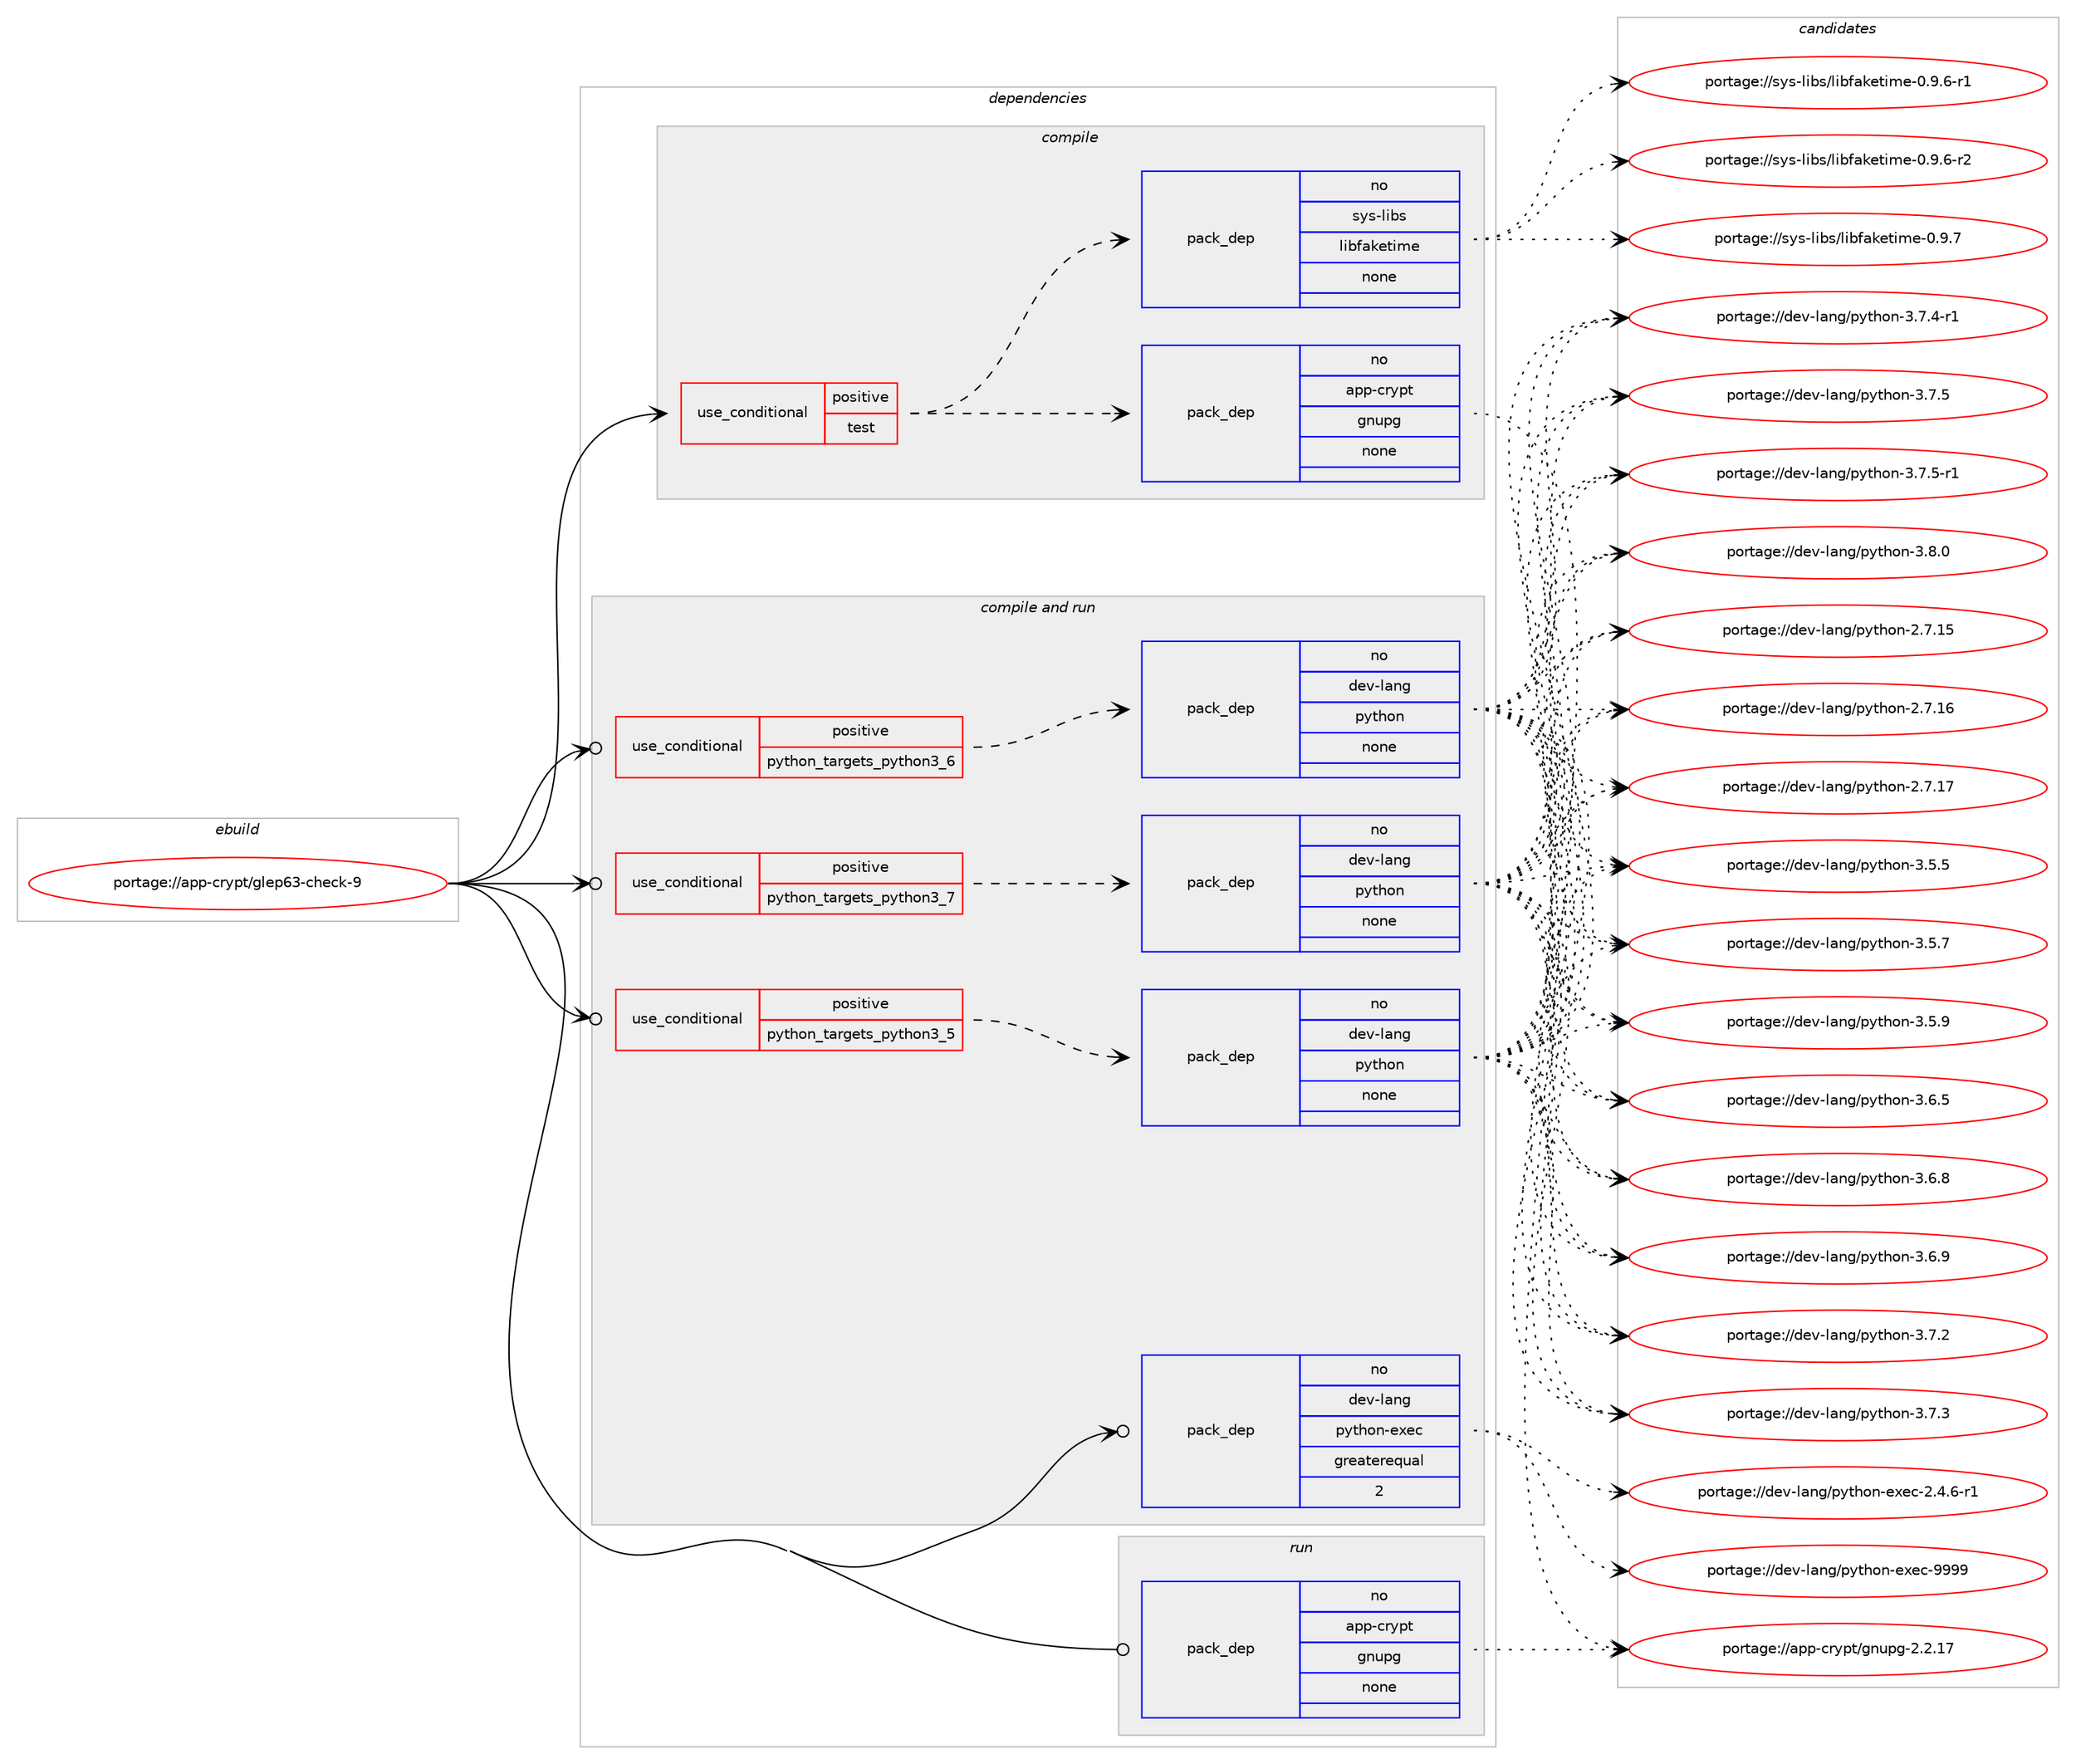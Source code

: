 digraph prolog {

# *************
# Graph options
# *************

newrank=true;
concentrate=true;
compound=true;
graph [rankdir=LR,fontname=Helvetica,fontsize=10,ranksep=1.5];#, ranksep=2.5, nodesep=0.2];
edge  [arrowhead=vee];
node  [fontname=Helvetica,fontsize=10];

# **********
# The ebuild
# **********

subgraph cluster_leftcol {
color=gray;
rank=same;
label=<<i>ebuild</i>>;
id [label="portage://app-crypt/glep63-check-9", color=red, width=4, href="../app-crypt/glep63-check-9.svg"];
}

# ****************
# The dependencies
# ****************

subgraph cluster_midcol {
color=gray;
label=<<i>dependencies</i>>;
subgraph cluster_compile {
fillcolor="#eeeeee";
style=filled;
label=<<i>compile</i>>;
subgraph cond3272 {
dependency12652 [label=<<TABLE BORDER="0" CELLBORDER="1" CELLSPACING="0" CELLPADDING="4"><TR><TD ROWSPAN="3" CELLPADDING="10">use_conditional</TD></TR><TR><TD>positive</TD></TR><TR><TD>test</TD></TR></TABLE>>, shape=none, color=red];
subgraph pack9166 {
dependency12653 [label=<<TABLE BORDER="0" CELLBORDER="1" CELLSPACING="0" CELLPADDING="4" WIDTH="220"><TR><TD ROWSPAN="6" CELLPADDING="30">pack_dep</TD></TR><TR><TD WIDTH="110">no</TD></TR><TR><TD>app-crypt</TD></TR><TR><TD>gnupg</TD></TR><TR><TD>none</TD></TR><TR><TD></TD></TR></TABLE>>, shape=none, color=blue];
}
dependency12652:e -> dependency12653:w [weight=20,style="dashed",arrowhead="vee"];
subgraph pack9167 {
dependency12654 [label=<<TABLE BORDER="0" CELLBORDER="1" CELLSPACING="0" CELLPADDING="4" WIDTH="220"><TR><TD ROWSPAN="6" CELLPADDING="30">pack_dep</TD></TR><TR><TD WIDTH="110">no</TD></TR><TR><TD>sys-libs</TD></TR><TR><TD>libfaketime</TD></TR><TR><TD>none</TD></TR><TR><TD></TD></TR></TABLE>>, shape=none, color=blue];
}
dependency12652:e -> dependency12654:w [weight=20,style="dashed",arrowhead="vee"];
}
id:e -> dependency12652:w [weight=20,style="solid",arrowhead="vee"];
}
subgraph cluster_compileandrun {
fillcolor="#eeeeee";
style=filled;
label=<<i>compile and run</i>>;
subgraph cond3273 {
dependency12655 [label=<<TABLE BORDER="0" CELLBORDER="1" CELLSPACING="0" CELLPADDING="4"><TR><TD ROWSPAN="3" CELLPADDING="10">use_conditional</TD></TR><TR><TD>positive</TD></TR><TR><TD>python_targets_python3_5</TD></TR></TABLE>>, shape=none, color=red];
subgraph pack9168 {
dependency12656 [label=<<TABLE BORDER="0" CELLBORDER="1" CELLSPACING="0" CELLPADDING="4" WIDTH="220"><TR><TD ROWSPAN="6" CELLPADDING="30">pack_dep</TD></TR><TR><TD WIDTH="110">no</TD></TR><TR><TD>dev-lang</TD></TR><TR><TD>python</TD></TR><TR><TD>none</TD></TR><TR><TD></TD></TR></TABLE>>, shape=none, color=blue];
}
dependency12655:e -> dependency12656:w [weight=20,style="dashed",arrowhead="vee"];
}
id:e -> dependency12655:w [weight=20,style="solid",arrowhead="odotvee"];
subgraph cond3274 {
dependency12657 [label=<<TABLE BORDER="0" CELLBORDER="1" CELLSPACING="0" CELLPADDING="4"><TR><TD ROWSPAN="3" CELLPADDING="10">use_conditional</TD></TR><TR><TD>positive</TD></TR><TR><TD>python_targets_python3_6</TD></TR></TABLE>>, shape=none, color=red];
subgraph pack9169 {
dependency12658 [label=<<TABLE BORDER="0" CELLBORDER="1" CELLSPACING="0" CELLPADDING="4" WIDTH="220"><TR><TD ROWSPAN="6" CELLPADDING="30">pack_dep</TD></TR><TR><TD WIDTH="110">no</TD></TR><TR><TD>dev-lang</TD></TR><TR><TD>python</TD></TR><TR><TD>none</TD></TR><TR><TD></TD></TR></TABLE>>, shape=none, color=blue];
}
dependency12657:e -> dependency12658:w [weight=20,style="dashed",arrowhead="vee"];
}
id:e -> dependency12657:w [weight=20,style="solid",arrowhead="odotvee"];
subgraph cond3275 {
dependency12659 [label=<<TABLE BORDER="0" CELLBORDER="1" CELLSPACING="0" CELLPADDING="4"><TR><TD ROWSPAN="3" CELLPADDING="10">use_conditional</TD></TR><TR><TD>positive</TD></TR><TR><TD>python_targets_python3_7</TD></TR></TABLE>>, shape=none, color=red];
subgraph pack9170 {
dependency12660 [label=<<TABLE BORDER="0" CELLBORDER="1" CELLSPACING="0" CELLPADDING="4" WIDTH="220"><TR><TD ROWSPAN="6" CELLPADDING="30">pack_dep</TD></TR><TR><TD WIDTH="110">no</TD></TR><TR><TD>dev-lang</TD></TR><TR><TD>python</TD></TR><TR><TD>none</TD></TR><TR><TD></TD></TR></TABLE>>, shape=none, color=blue];
}
dependency12659:e -> dependency12660:w [weight=20,style="dashed",arrowhead="vee"];
}
id:e -> dependency12659:w [weight=20,style="solid",arrowhead="odotvee"];
subgraph pack9171 {
dependency12661 [label=<<TABLE BORDER="0" CELLBORDER="1" CELLSPACING="0" CELLPADDING="4" WIDTH="220"><TR><TD ROWSPAN="6" CELLPADDING="30">pack_dep</TD></TR><TR><TD WIDTH="110">no</TD></TR><TR><TD>dev-lang</TD></TR><TR><TD>python-exec</TD></TR><TR><TD>greaterequal</TD></TR><TR><TD>2</TD></TR></TABLE>>, shape=none, color=blue];
}
id:e -> dependency12661:w [weight=20,style="solid",arrowhead="odotvee"];
}
subgraph cluster_run {
fillcolor="#eeeeee";
style=filled;
label=<<i>run</i>>;
subgraph pack9172 {
dependency12662 [label=<<TABLE BORDER="0" CELLBORDER="1" CELLSPACING="0" CELLPADDING="4" WIDTH="220"><TR><TD ROWSPAN="6" CELLPADDING="30">pack_dep</TD></TR><TR><TD WIDTH="110">no</TD></TR><TR><TD>app-crypt</TD></TR><TR><TD>gnupg</TD></TR><TR><TD>none</TD></TR><TR><TD></TD></TR></TABLE>>, shape=none, color=blue];
}
id:e -> dependency12662:w [weight=20,style="solid",arrowhead="odot"];
}
}

# **************
# The candidates
# **************

subgraph cluster_choices {
rank=same;
color=gray;
label=<<i>candidates</i>>;

subgraph choice9166 {
color=black;
nodesep=1;
choiceportage9711211245991141211121164710311011711210345504650464955 [label="portage://app-crypt/gnupg-2.2.17", color=red, width=4,href="../app-crypt/gnupg-2.2.17.svg"];
dependency12653:e -> choiceportage9711211245991141211121164710311011711210345504650464955:w [style=dotted,weight="100"];
}
subgraph choice9167 {
color=black;
nodesep=1;
choiceportage11512111545108105981154710810598102971071011161051091014548465746544511449 [label="portage://sys-libs/libfaketime-0.9.6-r1", color=red, width=4,href="../sys-libs/libfaketime-0.9.6-r1.svg"];
choiceportage11512111545108105981154710810598102971071011161051091014548465746544511450 [label="portage://sys-libs/libfaketime-0.9.6-r2", color=red, width=4,href="../sys-libs/libfaketime-0.9.6-r2.svg"];
choiceportage1151211154510810598115471081059810297107101116105109101454846574655 [label="portage://sys-libs/libfaketime-0.9.7", color=red, width=4,href="../sys-libs/libfaketime-0.9.7.svg"];
dependency12654:e -> choiceportage11512111545108105981154710810598102971071011161051091014548465746544511449:w [style=dotted,weight="100"];
dependency12654:e -> choiceportage11512111545108105981154710810598102971071011161051091014548465746544511450:w [style=dotted,weight="100"];
dependency12654:e -> choiceportage1151211154510810598115471081059810297107101116105109101454846574655:w [style=dotted,weight="100"];
}
subgraph choice9168 {
color=black;
nodesep=1;
choiceportage10010111845108971101034711212111610411111045504655464953 [label="portage://dev-lang/python-2.7.15", color=red, width=4,href="../dev-lang/python-2.7.15.svg"];
choiceportage10010111845108971101034711212111610411111045504655464954 [label="portage://dev-lang/python-2.7.16", color=red, width=4,href="../dev-lang/python-2.7.16.svg"];
choiceportage10010111845108971101034711212111610411111045504655464955 [label="portage://dev-lang/python-2.7.17", color=red, width=4,href="../dev-lang/python-2.7.17.svg"];
choiceportage100101118451089711010347112121116104111110455146534653 [label="portage://dev-lang/python-3.5.5", color=red, width=4,href="../dev-lang/python-3.5.5.svg"];
choiceportage100101118451089711010347112121116104111110455146534655 [label="portage://dev-lang/python-3.5.7", color=red, width=4,href="../dev-lang/python-3.5.7.svg"];
choiceportage100101118451089711010347112121116104111110455146534657 [label="portage://dev-lang/python-3.5.9", color=red, width=4,href="../dev-lang/python-3.5.9.svg"];
choiceportage100101118451089711010347112121116104111110455146544653 [label="portage://dev-lang/python-3.6.5", color=red, width=4,href="../dev-lang/python-3.6.5.svg"];
choiceportage100101118451089711010347112121116104111110455146544656 [label="portage://dev-lang/python-3.6.8", color=red, width=4,href="../dev-lang/python-3.6.8.svg"];
choiceportage100101118451089711010347112121116104111110455146544657 [label="portage://dev-lang/python-3.6.9", color=red, width=4,href="../dev-lang/python-3.6.9.svg"];
choiceportage100101118451089711010347112121116104111110455146554650 [label="portage://dev-lang/python-3.7.2", color=red, width=4,href="../dev-lang/python-3.7.2.svg"];
choiceportage100101118451089711010347112121116104111110455146554651 [label="portage://dev-lang/python-3.7.3", color=red, width=4,href="../dev-lang/python-3.7.3.svg"];
choiceportage1001011184510897110103471121211161041111104551465546524511449 [label="portage://dev-lang/python-3.7.4-r1", color=red, width=4,href="../dev-lang/python-3.7.4-r1.svg"];
choiceportage100101118451089711010347112121116104111110455146554653 [label="portage://dev-lang/python-3.7.5", color=red, width=4,href="../dev-lang/python-3.7.5.svg"];
choiceportage1001011184510897110103471121211161041111104551465546534511449 [label="portage://dev-lang/python-3.7.5-r1", color=red, width=4,href="../dev-lang/python-3.7.5-r1.svg"];
choiceportage100101118451089711010347112121116104111110455146564648 [label="portage://dev-lang/python-3.8.0", color=red, width=4,href="../dev-lang/python-3.8.0.svg"];
dependency12656:e -> choiceportage10010111845108971101034711212111610411111045504655464953:w [style=dotted,weight="100"];
dependency12656:e -> choiceportage10010111845108971101034711212111610411111045504655464954:w [style=dotted,weight="100"];
dependency12656:e -> choiceportage10010111845108971101034711212111610411111045504655464955:w [style=dotted,weight="100"];
dependency12656:e -> choiceportage100101118451089711010347112121116104111110455146534653:w [style=dotted,weight="100"];
dependency12656:e -> choiceportage100101118451089711010347112121116104111110455146534655:w [style=dotted,weight="100"];
dependency12656:e -> choiceportage100101118451089711010347112121116104111110455146534657:w [style=dotted,weight="100"];
dependency12656:e -> choiceportage100101118451089711010347112121116104111110455146544653:w [style=dotted,weight="100"];
dependency12656:e -> choiceportage100101118451089711010347112121116104111110455146544656:w [style=dotted,weight="100"];
dependency12656:e -> choiceportage100101118451089711010347112121116104111110455146544657:w [style=dotted,weight="100"];
dependency12656:e -> choiceportage100101118451089711010347112121116104111110455146554650:w [style=dotted,weight="100"];
dependency12656:e -> choiceportage100101118451089711010347112121116104111110455146554651:w [style=dotted,weight="100"];
dependency12656:e -> choiceportage1001011184510897110103471121211161041111104551465546524511449:w [style=dotted,weight="100"];
dependency12656:e -> choiceportage100101118451089711010347112121116104111110455146554653:w [style=dotted,weight="100"];
dependency12656:e -> choiceportage1001011184510897110103471121211161041111104551465546534511449:w [style=dotted,weight="100"];
dependency12656:e -> choiceportage100101118451089711010347112121116104111110455146564648:w [style=dotted,weight="100"];
}
subgraph choice9169 {
color=black;
nodesep=1;
choiceportage10010111845108971101034711212111610411111045504655464953 [label="portage://dev-lang/python-2.7.15", color=red, width=4,href="../dev-lang/python-2.7.15.svg"];
choiceportage10010111845108971101034711212111610411111045504655464954 [label="portage://dev-lang/python-2.7.16", color=red, width=4,href="../dev-lang/python-2.7.16.svg"];
choiceportage10010111845108971101034711212111610411111045504655464955 [label="portage://dev-lang/python-2.7.17", color=red, width=4,href="../dev-lang/python-2.7.17.svg"];
choiceportage100101118451089711010347112121116104111110455146534653 [label="portage://dev-lang/python-3.5.5", color=red, width=4,href="../dev-lang/python-3.5.5.svg"];
choiceportage100101118451089711010347112121116104111110455146534655 [label="portage://dev-lang/python-3.5.7", color=red, width=4,href="../dev-lang/python-3.5.7.svg"];
choiceportage100101118451089711010347112121116104111110455146534657 [label="portage://dev-lang/python-3.5.9", color=red, width=4,href="../dev-lang/python-3.5.9.svg"];
choiceportage100101118451089711010347112121116104111110455146544653 [label="portage://dev-lang/python-3.6.5", color=red, width=4,href="../dev-lang/python-3.6.5.svg"];
choiceportage100101118451089711010347112121116104111110455146544656 [label="portage://dev-lang/python-3.6.8", color=red, width=4,href="../dev-lang/python-3.6.8.svg"];
choiceportage100101118451089711010347112121116104111110455146544657 [label="portage://dev-lang/python-3.6.9", color=red, width=4,href="../dev-lang/python-3.6.9.svg"];
choiceportage100101118451089711010347112121116104111110455146554650 [label="portage://dev-lang/python-3.7.2", color=red, width=4,href="../dev-lang/python-3.7.2.svg"];
choiceportage100101118451089711010347112121116104111110455146554651 [label="portage://dev-lang/python-3.7.3", color=red, width=4,href="../dev-lang/python-3.7.3.svg"];
choiceportage1001011184510897110103471121211161041111104551465546524511449 [label="portage://dev-lang/python-3.7.4-r1", color=red, width=4,href="../dev-lang/python-3.7.4-r1.svg"];
choiceportage100101118451089711010347112121116104111110455146554653 [label="portage://dev-lang/python-3.7.5", color=red, width=4,href="../dev-lang/python-3.7.5.svg"];
choiceportage1001011184510897110103471121211161041111104551465546534511449 [label="portage://dev-lang/python-3.7.5-r1", color=red, width=4,href="../dev-lang/python-3.7.5-r1.svg"];
choiceportage100101118451089711010347112121116104111110455146564648 [label="portage://dev-lang/python-3.8.0", color=red, width=4,href="../dev-lang/python-3.8.0.svg"];
dependency12658:e -> choiceportage10010111845108971101034711212111610411111045504655464953:w [style=dotted,weight="100"];
dependency12658:e -> choiceportage10010111845108971101034711212111610411111045504655464954:w [style=dotted,weight="100"];
dependency12658:e -> choiceportage10010111845108971101034711212111610411111045504655464955:w [style=dotted,weight="100"];
dependency12658:e -> choiceportage100101118451089711010347112121116104111110455146534653:w [style=dotted,weight="100"];
dependency12658:e -> choiceportage100101118451089711010347112121116104111110455146534655:w [style=dotted,weight="100"];
dependency12658:e -> choiceportage100101118451089711010347112121116104111110455146534657:w [style=dotted,weight="100"];
dependency12658:e -> choiceportage100101118451089711010347112121116104111110455146544653:w [style=dotted,weight="100"];
dependency12658:e -> choiceportage100101118451089711010347112121116104111110455146544656:w [style=dotted,weight="100"];
dependency12658:e -> choiceportage100101118451089711010347112121116104111110455146544657:w [style=dotted,weight="100"];
dependency12658:e -> choiceportage100101118451089711010347112121116104111110455146554650:w [style=dotted,weight="100"];
dependency12658:e -> choiceportage100101118451089711010347112121116104111110455146554651:w [style=dotted,weight="100"];
dependency12658:e -> choiceportage1001011184510897110103471121211161041111104551465546524511449:w [style=dotted,weight="100"];
dependency12658:e -> choiceportage100101118451089711010347112121116104111110455146554653:w [style=dotted,weight="100"];
dependency12658:e -> choiceportage1001011184510897110103471121211161041111104551465546534511449:w [style=dotted,weight="100"];
dependency12658:e -> choiceportage100101118451089711010347112121116104111110455146564648:w [style=dotted,weight="100"];
}
subgraph choice9170 {
color=black;
nodesep=1;
choiceportage10010111845108971101034711212111610411111045504655464953 [label="portage://dev-lang/python-2.7.15", color=red, width=4,href="../dev-lang/python-2.7.15.svg"];
choiceportage10010111845108971101034711212111610411111045504655464954 [label="portage://dev-lang/python-2.7.16", color=red, width=4,href="../dev-lang/python-2.7.16.svg"];
choiceportage10010111845108971101034711212111610411111045504655464955 [label="portage://dev-lang/python-2.7.17", color=red, width=4,href="../dev-lang/python-2.7.17.svg"];
choiceportage100101118451089711010347112121116104111110455146534653 [label="portage://dev-lang/python-3.5.5", color=red, width=4,href="../dev-lang/python-3.5.5.svg"];
choiceportage100101118451089711010347112121116104111110455146534655 [label="portage://dev-lang/python-3.5.7", color=red, width=4,href="../dev-lang/python-3.5.7.svg"];
choiceportage100101118451089711010347112121116104111110455146534657 [label="portage://dev-lang/python-3.5.9", color=red, width=4,href="../dev-lang/python-3.5.9.svg"];
choiceportage100101118451089711010347112121116104111110455146544653 [label="portage://dev-lang/python-3.6.5", color=red, width=4,href="../dev-lang/python-3.6.5.svg"];
choiceportage100101118451089711010347112121116104111110455146544656 [label="portage://dev-lang/python-3.6.8", color=red, width=4,href="../dev-lang/python-3.6.8.svg"];
choiceportage100101118451089711010347112121116104111110455146544657 [label="portage://dev-lang/python-3.6.9", color=red, width=4,href="../dev-lang/python-3.6.9.svg"];
choiceportage100101118451089711010347112121116104111110455146554650 [label="portage://dev-lang/python-3.7.2", color=red, width=4,href="../dev-lang/python-3.7.2.svg"];
choiceportage100101118451089711010347112121116104111110455146554651 [label="portage://dev-lang/python-3.7.3", color=red, width=4,href="../dev-lang/python-3.7.3.svg"];
choiceportage1001011184510897110103471121211161041111104551465546524511449 [label="portage://dev-lang/python-3.7.4-r1", color=red, width=4,href="../dev-lang/python-3.7.4-r1.svg"];
choiceportage100101118451089711010347112121116104111110455146554653 [label="portage://dev-lang/python-3.7.5", color=red, width=4,href="../dev-lang/python-3.7.5.svg"];
choiceportage1001011184510897110103471121211161041111104551465546534511449 [label="portage://dev-lang/python-3.7.5-r1", color=red, width=4,href="../dev-lang/python-3.7.5-r1.svg"];
choiceportage100101118451089711010347112121116104111110455146564648 [label="portage://dev-lang/python-3.8.0", color=red, width=4,href="../dev-lang/python-3.8.0.svg"];
dependency12660:e -> choiceportage10010111845108971101034711212111610411111045504655464953:w [style=dotted,weight="100"];
dependency12660:e -> choiceportage10010111845108971101034711212111610411111045504655464954:w [style=dotted,weight="100"];
dependency12660:e -> choiceportage10010111845108971101034711212111610411111045504655464955:w [style=dotted,weight="100"];
dependency12660:e -> choiceportage100101118451089711010347112121116104111110455146534653:w [style=dotted,weight="100"];
dependency12660:e -> choiceportage100101118451089711010347112121116104111110455146534655:w [style=dotted,weight="100"];
dependency12660:e -> choiceportage100101118451089711010347112121116104111110455146534657:w [style=dotted,weight="100"];
dependency12660:e -> choiceportage100101118451089711010347112121116104111110455146544653:w [style=dotted,weight="100"];
dependency12660:e -> choiceportage100101118451089711010347112121116104111110455146544656:w [style=dotted,weight="100"];
dependency12660:e -> choiceportage100101118451089711010347112121116104111110455146544657:w [style=dotted,weight="100"];
dependency12660:e -> choiceportage100101118451089711010347112121116104111110455146554650:w [style=dotted,weight="100"];
dependency12660:e -> choiceportage100101118451089711010347112121116104111110455146554651:w [style=dotted,weight="100"];
dependency12660:e -> choiceportage1001011184510897110103471121211161041111104551465546524511449:w [style=dotted,weight="100"];
dependency12660:e -> choiceportage100101118451089711010347112121116104111110455146554653:w [style=dotted,weight="100"];
dependency12660:e -> choiceportage1001011184510897110103471121211161041111104551465546534511449:w [style=dotted,weight="100"];
dependency12660:e -> choiceportage100101118451089711010347112121116104111110455146564648:w [style=dotted,weight="100"];
}
subgraph choice9171 {
color=black;
nodesep=1;
choiceportage10010111845108971101034711212111610411111045101120101994550465246544511449 [label="portage://dev-lang/python-exec-2.4.6-r1", color=red, width=4,href="../dev-lang/python-exec-2.4.6-r1.svg"];
choiceportage10010111845108971101034711212111610411111045101120101994557575757 [label="portage://dev-lang/python-exec-9999", color=red, width=4,href="../dev-lang/python-exec-9999.svg"];
dependency12661:e -> choiceportage10010111845108971101034711212111610411111045101120101994550465246544511449:w [style=dotted,weight="100"];
dependency12661:e -> choiceportage10010111845108971101034711212111610411111045101120101994557575757:w [style=dotted,weight="100"];
}
subgraph choice9172 {
color=black;
nodesep=1;
choiceportage9711211245991141211121164710311011711210345504650464955 [label="portage://app-crypt/gnupg-2.2.17", color=red, width=4,href="../app-crypt/gnupg-2.2.17.svg"];
dependency12662:e -> choiceportage9711211245991141211121164710311011711210345504650464955:w [style=dotted,weight="100"];
}
}

}
